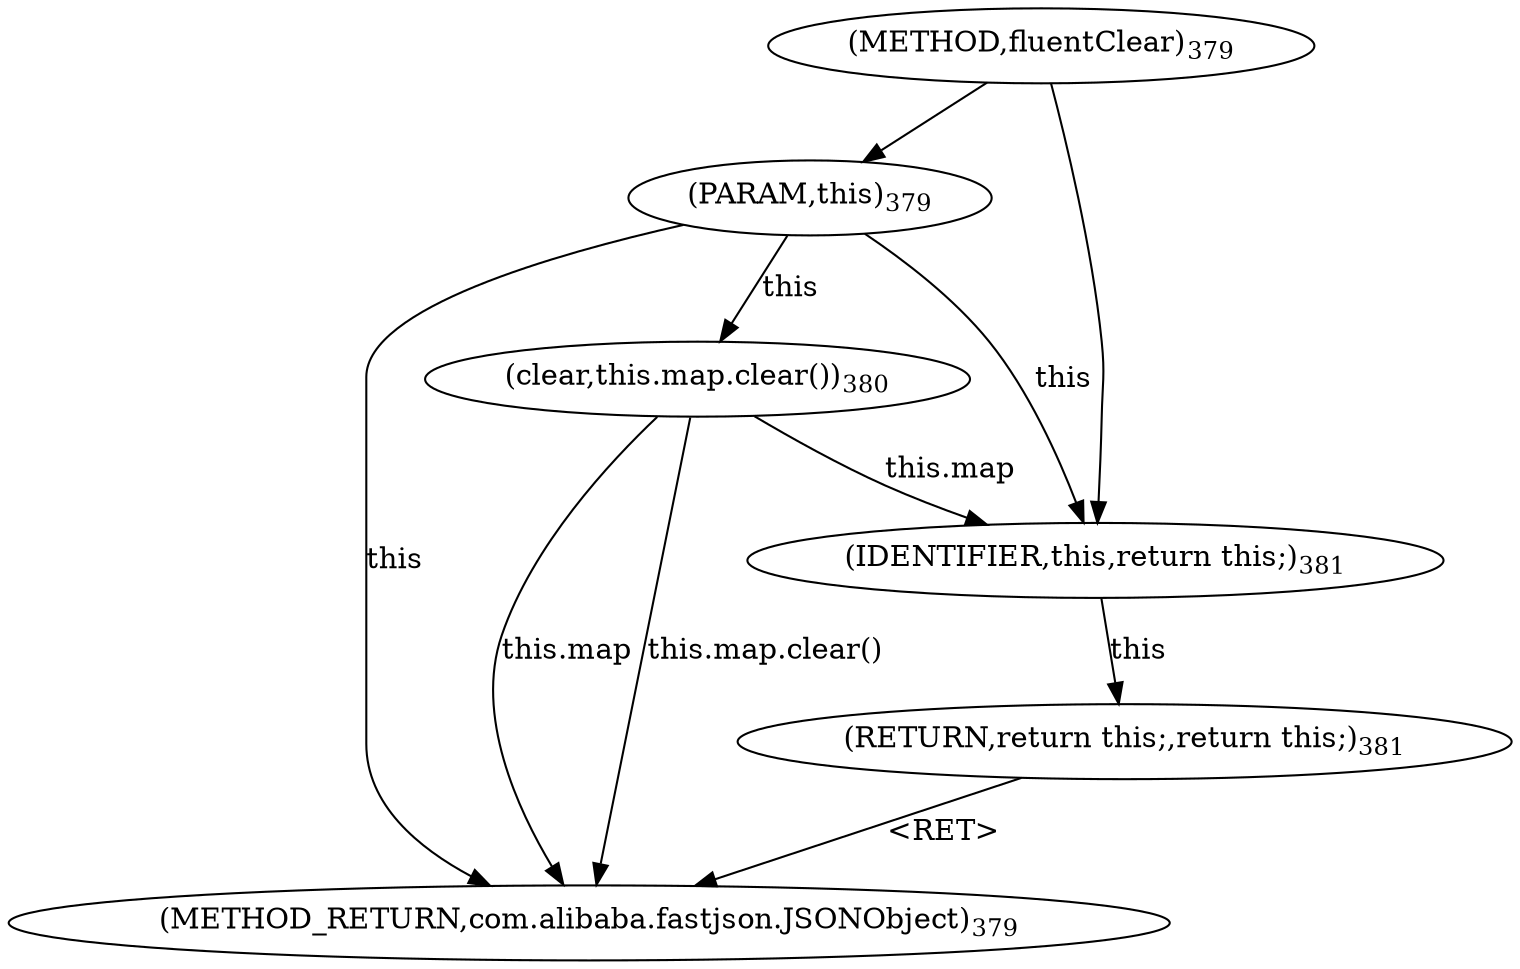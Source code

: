 digraph "fluentClear" {  
"1081" [label = <(METHOD,fluentClear)<SUB>379</SUB>> ]
"1090" [label = <(METHOD_RETURN,com.alibaba.fastjson.JSONObject)<SUB>379</SUB>> ]
"76" [label = <(PARAM,this)<SUB>379</SUB>> ]
"1083" [label = <(clear,this.map.clear())<SUB>380</SUB>> ]
"1087" [label = <(RETURN,return this;,return this;)<SUB>381</SUB>> ]
"1083" [label = <(clear,this.map.clear())<SUB>380</SUB>> ]
"75" [label = <(IDENTIFIER,this,return this;)<SUB>381</SUB>> ]
  "1087" -> "1090"  [ label = "&lt;RET&gt;"] 
  "76" -> "1090"  [ label = "this"] 
  "1083" -> "1090"  [ label = "this.map"] 
  "1083" -> "1090"  [ label = "this.map.clear()"] 
  "1081" -> "76" 
  "75" -> "1087"  [ label = "this"] 
  "76" -> "1083"  [ label = "this"] 
  "76" -> "75"  [ label = "this"] 
  "1083" -> "75"  [ label = "this.map"] 
  "1081" -> "75" 
}
